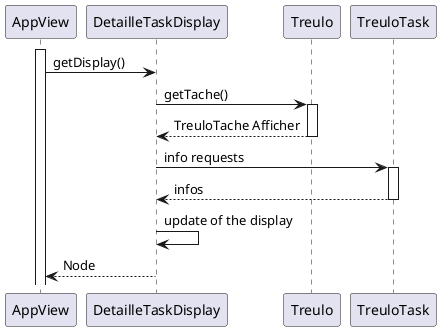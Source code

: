 @startuml

activate AppView

AppView -> DetailleTaskDisplay : getDisplay()

DetailleTaskDisplay -> Treulo : getTache()
activate Treulo
Treulo --> DetailleTaskDisplay : TreuloTache Afficher
deactivate Treulo

    DetailleTaskDisplay -> TreuloTask : info requests
    activate TreuloTask
    DetailleTaskDisplay <-- TreuloTask : infos
    deactivate TreuloTask

    DetailleTaskDisplay -> DetailleTaskDisplay : update of the display




AppView <-- DetailleTaskDisplay : Node
deactivate DetailleTaskDisplay



@enduml